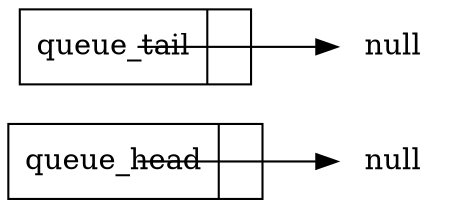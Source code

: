 digraph queue {
        rankdir=LR;
        node [shape=record];
        head [label="{ queue_head | <next>  }"]
        tail [label="{ queue_tail | <next>  }"]
        null [shape=none, label="null"];
        null2 [shape=none, label="null"];
        head -> null   [arrowtail=vee,  tailclip=false];
        tail -> null2   [arrowtail=vee,  tailclip=false];
}

